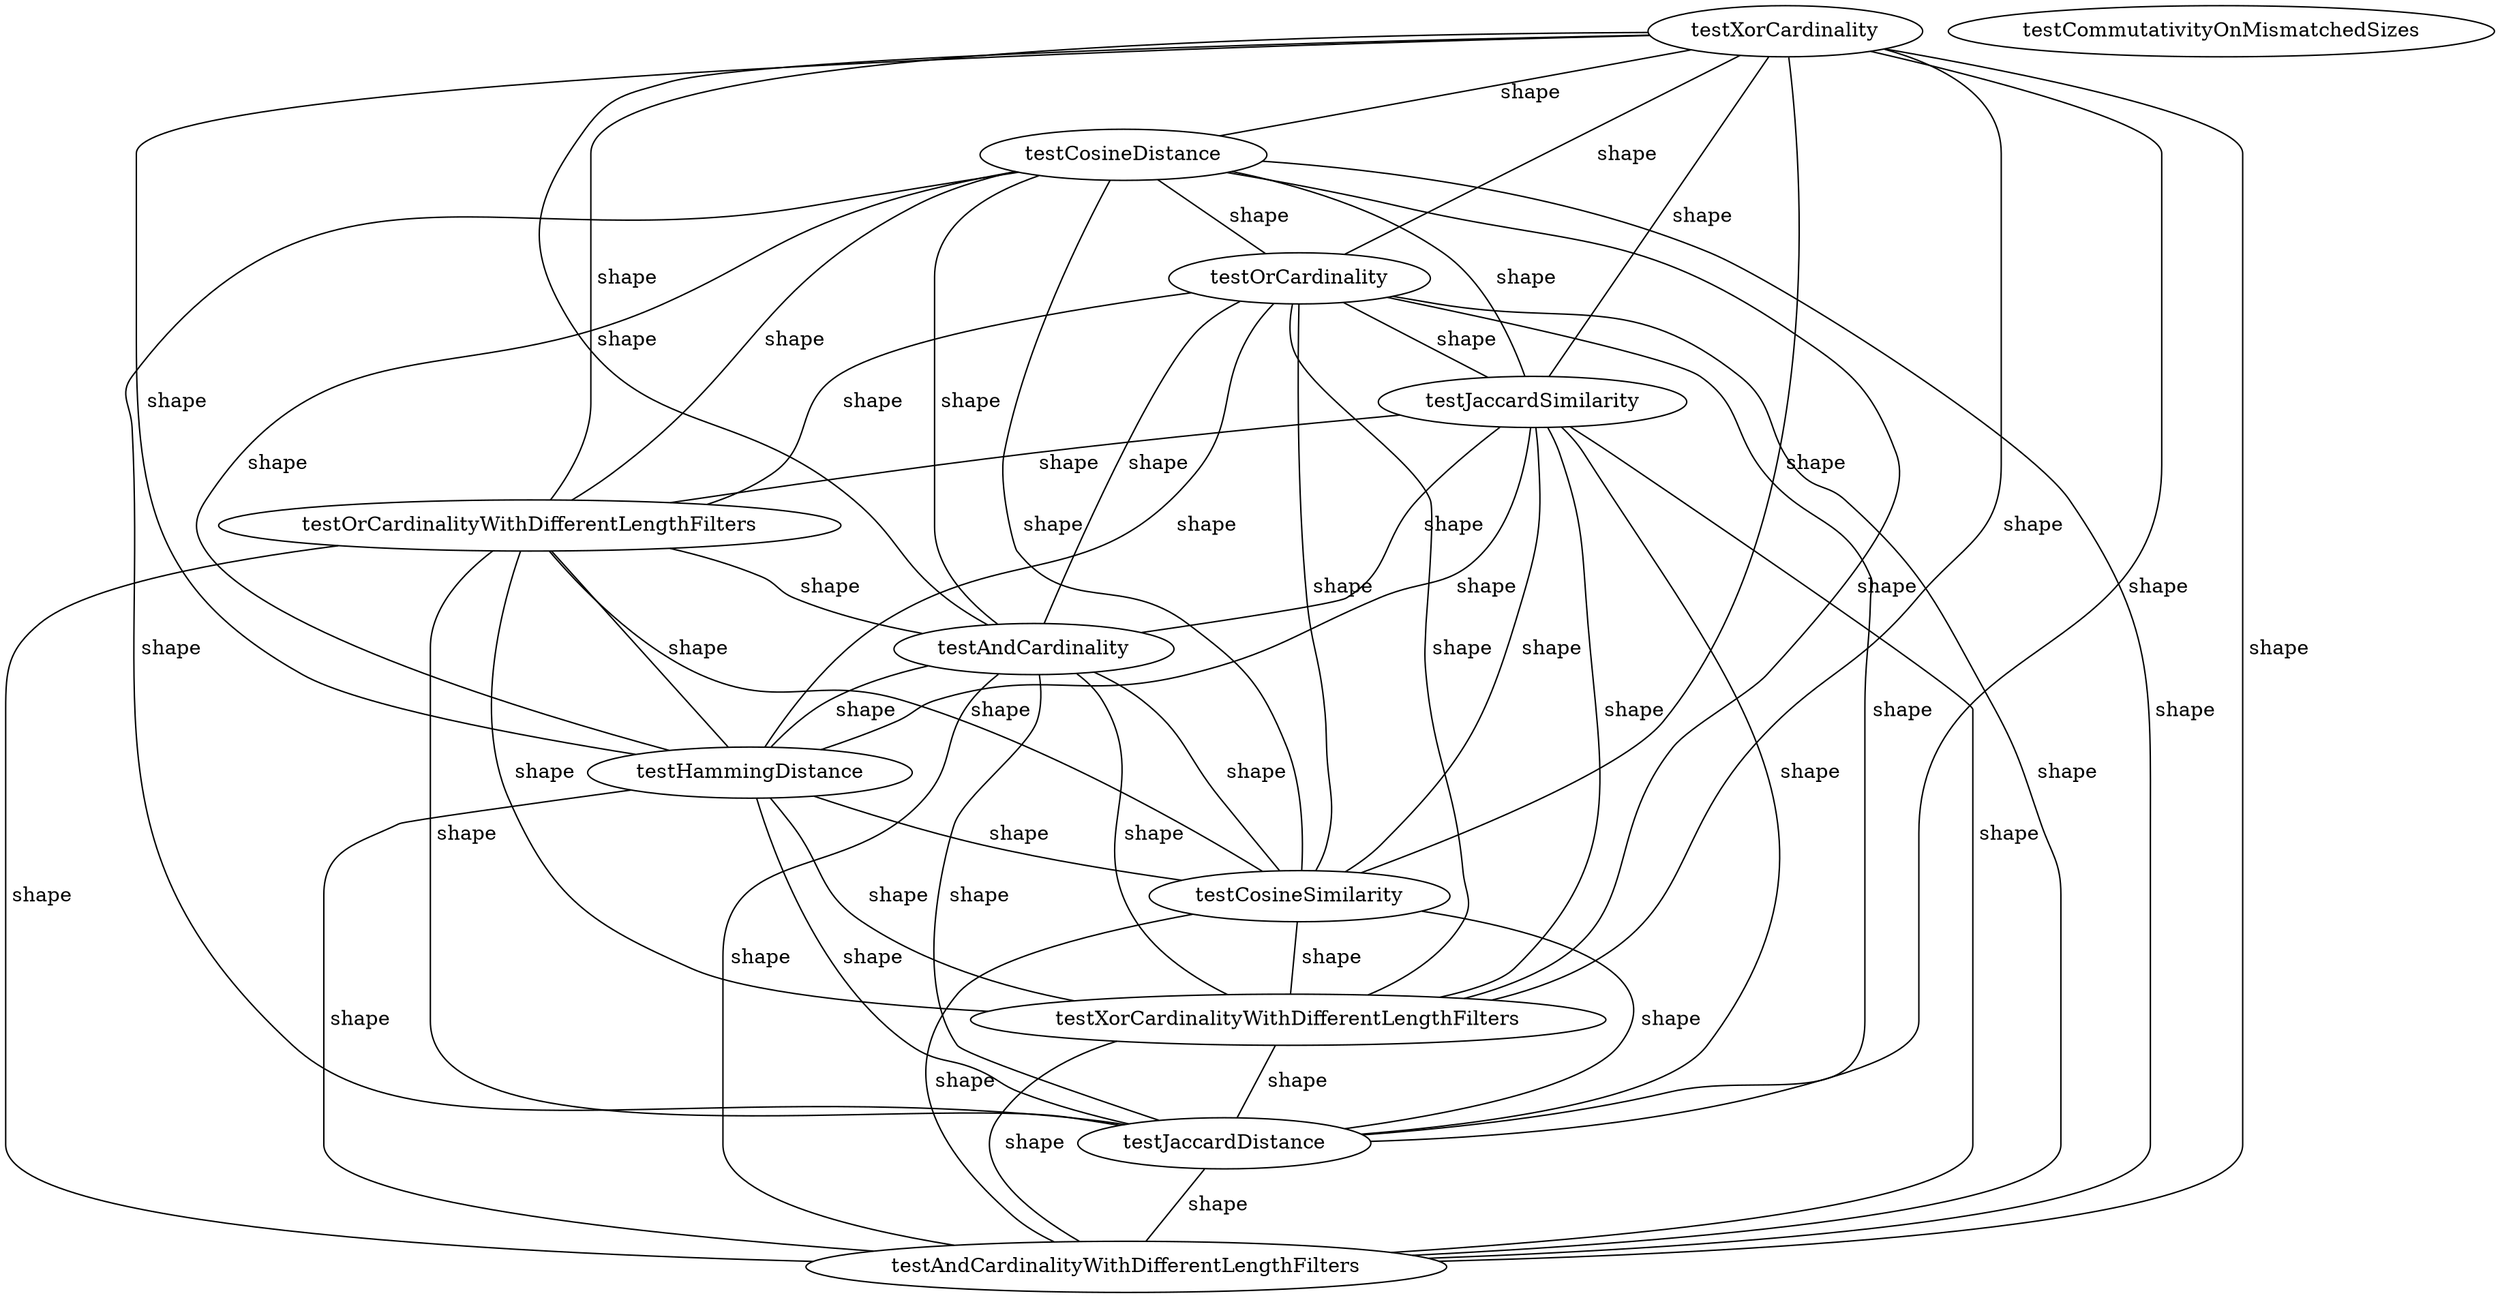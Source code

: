 digraph G {
testXorCardinality;
testCosineDistance;
testOrCardinality;
testJaccardSimilarity;
testOrCardinalityWithDifferentLengthFilters;
testAndCardinality;
testHammingDistance;
testCosineSimilarity;
testCommutativityOnMismatchedSizes;
testXorCardinalityWithDifferentLengthFilters;
testJaccardDistance;
testAndCardinalityWithDifferentLengthFilters;
testXorCardinality -> testCosineDistance [label=" shape", dir=none];
testXorCardinality -> testOrCardinality [label=" shape", dir=none];
testXorCardinality -> testJaccardSimilarity [label=" shape", dir=none];
testXorCardinality -> testOrCardinalityWithDifferentLengthFilters [label=" shape", dir=none];
testXorCardinality -> testAndCardinality [label=" shape", dir=none];
testXorCardinality -> testHammingDistance [label=" shape", dir=none];
testXorCardinality -> testCosineSimilarity [label=" shape", dir=none];
testXorCardinality -> testXorCardinalityWithDifferentLengthFilters [label=" shape", dir=none];
testXorCardinality -> testJaccardDistance [label=" shape", dir=none];
testXorCardinality -> testAndCardinalityWithDifferentLengthFilters [label=" shape", dir=none];
testCosineDistance -> testOrCardinality [label=" shape", dir=none];
testCosineDistance -> testJaccardSimilarity [label=" shape", dir=none];
testCosineDistance -> testOrCardinalityWithDifferentLengthFilters [label=" shape", dir=none];
testCosineDistance -> testAndCardinality [label=" shape", dir=none];
testCosineDistance -> testHammingDistance [label=" shape", dir=none];
testCosineDistance -> testCosineSimilarity [label=" shape", dir=none];
testCosineDistance -> testXorCardinalityWithDifferentLengthFilters [label=" shape", dir=none];
testCosineDistance -> testJaccardDistance [label=" shape", dir=none];
testCosineDistance -> testAndCardinalityWithDifferentLengthFilters [label=" shape", dir=none];
testOrCardinality -> testJaccardSimilarity [label=" shape", dir=none];
testOrCardinality -> testOrCardinalityWithDifferentLengthFilters [label=" shape", dir=none];
testOrCardinality -> testAndCardinality [label=" shape", dir=none];
testOrCardinality -> testHammingDistance [label=" shape", dir=none];
testOrCardinality -> testCosineSimilarity [label=" shape", dir=none];
testOrCardinality -> testXorCardinalityWithDifferentLengthFilters [label=" shape", dir=none];
testOrCardinality -> testJaccardDistance [label=" shape", dir=none];
testOrCardinality -> testAndCardinalityWithDifferentLengthFilters [label=" shape", dir=none];
testJaccardSimilarity -> testOrCardinalityWithDifferentLengthFilters [label=" shape", dir=none];
testJaccardSimilarity -> testAndCardinality [label=" shape", dir=none];
testJaccardSimilarity -> testHammingDistance [label=" shape", dir=none];
testJaccardSimilarity -> testCosineSimilarity [label=" shape", dir=none];
testJaccardSimilarity -> testXorCardinalityWithDifferentLengthFilters [label=" shape", dir=none];
testJaccardSimilarity -> testJaccardDistance [label=" shape", dir=none];
testJaccardSimilarity -> testAndCardinalityWithDifferentLengthFilters [label=" shape", dir=none];
testOrCardinalityWithDifferentLengthFilters -> testAndCardinality [label=" shape", dir=none];
testOrCardinalityWithDifferentLengthFilters -> testHammingDistance [label=" shape", dir=none];
testOrCardinalityWithDifferentLengthFilters -> testCosineSimilarity [label=" shape", dir=none];
testOrCardinalityWithDifferentLengthFilters -> testXorCardinalityWithDifferentLengthFilters [label=" shape", dir=none];
testOrCardinalityWithDifferentLengthFilters -> testJaccardDistance [label=" shape", dir=none];
testOrCardinalityWithDifferentLengthFilters -> testAndCardinalityWithDifferentLengthFilters [label=" shape", dir=none];
testAndCardinality -> testHammingDistance [label=" shape", dir=none];
testAndCardinality -> testCosineSimilarity [label=" shape", dir=none];
testAndCardinality -> testXorCardinalityWithDifferentLengthFilters [label=" shape", dir=none];
testAndCardinality -> testJaccardDistance [label=" shape", dir=none];
testAndCardinality -> testAndCardinalityWithDifferentLengthFilters [label=" shape", dir=none];
testHammingDistance -> testCosineSimilarity [label=" shape", dir=none];
testHammingDistance -> testXorCardinalityWithDifferentLengthFilters [label=" shape", dir=none];
testHammingDistance -> testJaccardDistance [label=" shape", dir=none];
testHammingDistance -> testAndCardinalityWithDifferentLengthFilters [label=" shape", dir=none];
testCosineSimilarity -> testXorCardinalityWithDifferentLengthFilters [label=" shape", dir=none];
testCosineSimilarity -> testJaccardDistance [label=" shape", dir=none];
testCosineSimilarity -> testAndCardinalityWithDifferentLengthFilters [label=" shape", dir=none];
testXorCardinalityWithDifferentLengthFilters -> testJaccardDistance [label=" shape", dir=none];
testXorCardinalityWithDifferentLengthFilters -> testAndCardinalityWithDifferentLengthFilters [label=" shape", dir=none];
testJaccardDistance -> testAndCardinalityWithDifferentLengthFilters [label=" shape", dir=none];
}
